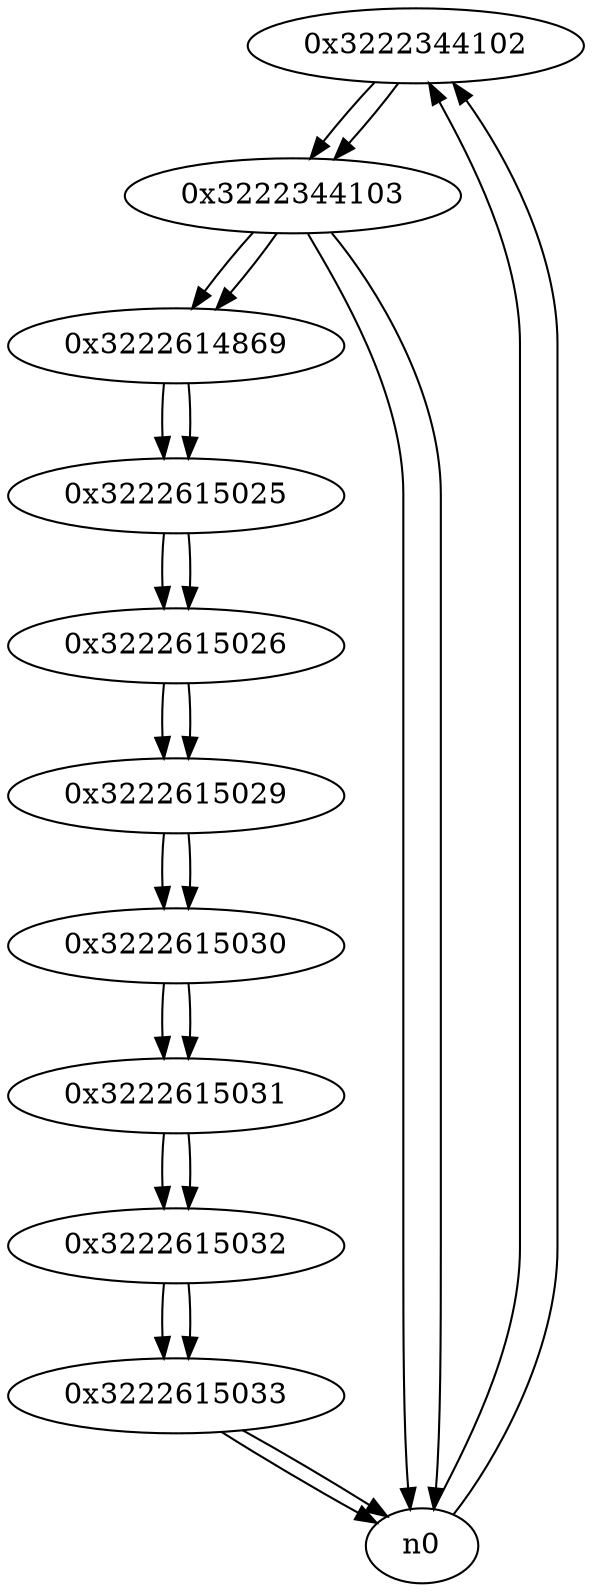 digraph G{
/* nodes */
  n1 [label="0x3222344102"]
  n2 [label="0x3222344103"]
  n3 [label="0x3222614869"]
  n4 [label="0x3222615025"]
  n5 [label="0x3222615026"]
  n6 [label="0x3222615029"]
  n7 [label="0x3222615030"]
  n8 [label="0x3222615031"]
  n9 [label="0x3222615032"]
  n10 [label="0x3222615033"]
/* edges */
n1 -> n2;
n0 -> n1;
n0 -> n1;
n2 -> n3;
n2 -> n0;
n2 -> n0;
n1 -> n2;
n3 -> n4;
n2 -> n3;
n4 -> n5;
n3 -> n4;
n5 -> n6;
n4 -> n5;
n6 -> n7;
n5 -> n6;
n7 -> n8;
n6 -> n7;
n8 -> n9;
n7 -> n8;
n9 -> n10;
n8 -> n9;
n10 -> n0;
n10 -> n0;
n9 -> n10;
}
